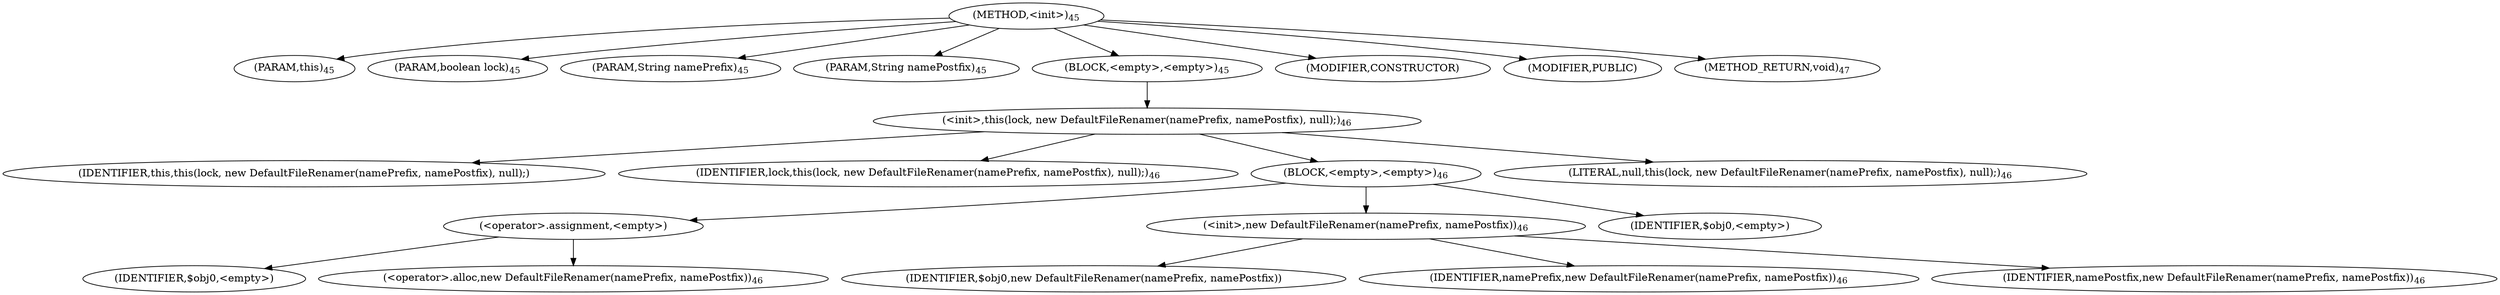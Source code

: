 digraph "&lt;init&gt;" {  
"51" [label = <(METHOD,&lt;init&gt;)<SUB>45</SUB>> ]
"8" [label = <(PARAM,this)<SUB>45</SUB>> ]
"52" [label = <(PARAM,boolean lock)<SUB>45</SUB>> ]
"53" [label = <(PARAM,String namePrefix)<SUB>45</SUB>> ]
"54" [label = <(PARAM,String namePostfix)<SUB>45</SUB>> ]
"55" [label = <(BLOCK,&lt;empty&gt;,&lt;empty&gt;)<SUB>45</SUB>> ]
"56" [label = <(&lt;init&gt;,this(lock, new DefaultFileRenamer(namePrefix, namePostfix), null);)<SUB>46</SUB>> ]
"7" [label = <(IDENTIFIER,this,this(lock, new DefaultFileRenamer(namePrefix, namePostfix), null);)> ]
"57" [label = <(IDENTIFIER,lock,this(lock, new DefaultFileRenamer(namePrefix, namePostfix), null);)<SUB>46</SUB>> ]
"58" [label = <(BLOCK,&lt;empty&gt;,&lt;empty&gt;)<SUB>46</SUB>> ]
"59" [label = <(&lt;operator&gt;.assignment,&lt;empty&gt;)> ]
"60" [label = <(IDENTIFIER,$obj0,&lt;empty&gt;)> ]
"61" [label = <(&lt;operator&gt;.alloc,new DefaultFileRenamer(namePrefix, namePostfix))<SUB>46</SUB>> ]
"62" [label = <(&lt;init&gt;,new DefaultFileRenamer(namePrefix, namePostfix))<SUB>46</SUB>> ]
"63" [label = <(IDENTIFIER,$obj0,new DefaultFileRenamer(namePrefix, namePostfix))> ]
"64" [label = <(IDENTIFIER,namePrefix,new DefaultFileRenamer(namePrefix, namePostfix))<SUB>46</SUB>> ]
"65" [label = <(IDENTIFIER,namePostfix,new DefaultFileRenamer(namePrefix, namePostfix))<SUB>46</SUB>> ]
"66" [label = <(IDENTIFIER,$obj0,&lt;empty&gt;)> ]
"67" [label = <(LITERAL,null,this(lock, new DefaultFileRenamer(namePrefix, namePostfix), null);)<SUB>46</SUB>> ]
"68" [label = <(MODIFIER,CONSTRUCTOR)> ]
"69" [label = <(MODIFIER,PUBLIC)> ]
"70" [label = <(METHOD_RETURN,void)<SUB>47</SUB>> ]
  "51" -> "8" 
  "51" -> "52" 
  "51" -> "53" 
  "51" -> "54" 
  "51" -> "55" 
  "51" -> "68" 
  "51" -> "69" 
  "51" -> "70" 
  "55" -> "56" 
  "56" -> "7" 
  "56" -> "57" 
  "56" -> "58" 
  "56" -> "67" 
  "58" -> "59" 
  "58" -> "62" 
  "58" -> "66" 
  "59" -> "60" 
  "59" -> "61" 
  "62" -> "63" 
  "62" -> "64" 
  "62" -> "65" 
}
